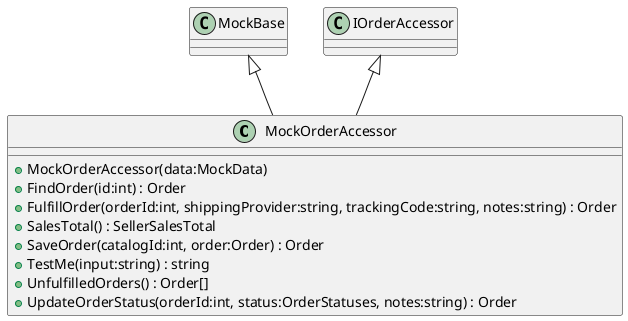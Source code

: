 @startuml
class MockOrderAccessor {
    + MockOrderAccessor(data:MockData)
    + FindOrder(id:int) : Order
    + FulfillOrder(orderId:int, shippingProvider:string, trackingCode:string, notes:string) : Order
    + SalesTotal() : SellerSalesTotal
    + SaveOrder(catalogId:int, order:Order) : Order
    + TestMe(input:string) : string
    + UnfulfilledOrders() : Order[]
    + UpdateOrderStatus(orderId:int, status:OrderStatuses, notes:string) : Order
}
MockBase <|-- MockOrderAccessor
IOrderAccessor <|-- MockOrderAccessor
@enduml
